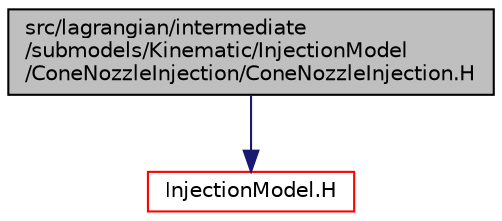 digraph "src/lagrangian/intermediate/submodels/Kinematic/InjectionModel/ConeNozzleInjection/ConeNozzleInjection.H"
{
  bgcolor="transparent";
  edge [fontname="Helvetica",fontsize="10",labelfontname="Helvetica",labelfontsize="10"];
  node [fontname="Helvetica",fontsize="10",shape=record];
  Node1 [label="src/lagrangian/intermediate\l/submodels/Kinematic/InjectionModel\l/ConeNozzleInjection/ConeNozzleInjection.H",height=0.2,width=0.4,color="black", fillcolor="grey75", style="filled", fontcolor="black"];
  Node1 -> Node2 [color="midnightblue",fontsize="10",style="solid",fontname="Helvetica"];
  Node2 [label="InjectionModel.H",height=0.2,width=0.4,color="red",URL="$a06649.html"];
}
